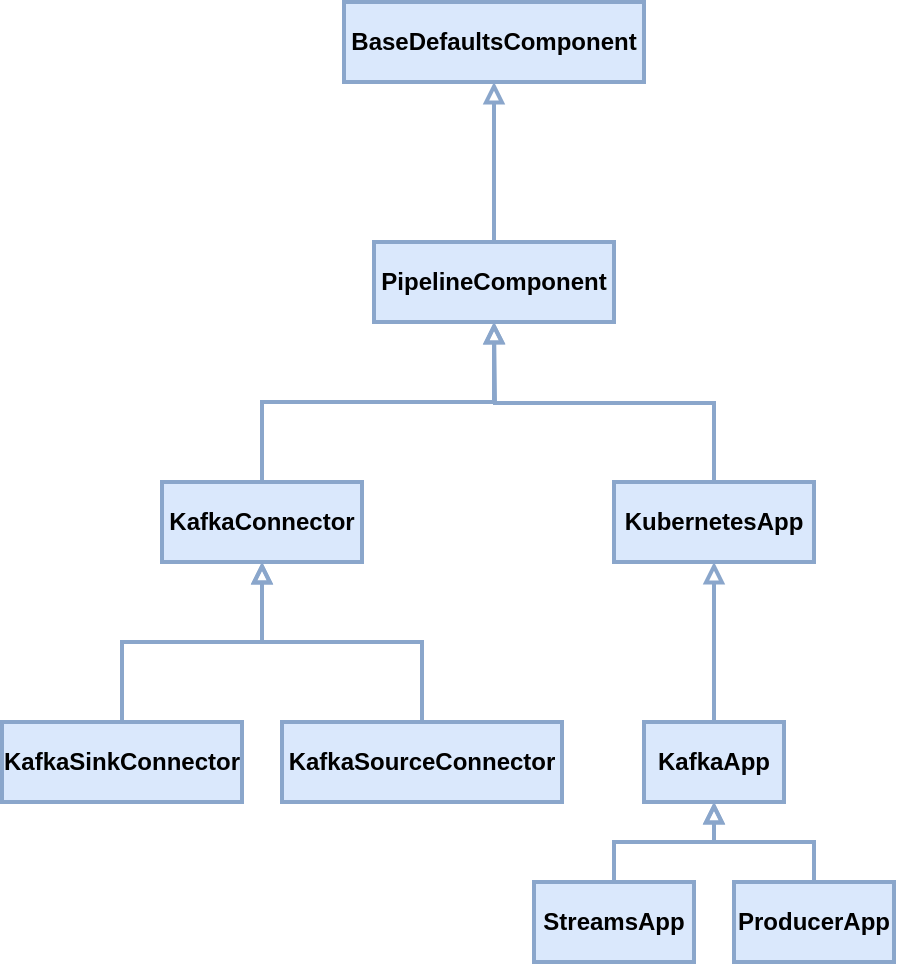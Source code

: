 <mxfile version="21.0.6" type="device"><diagram id="C5RBs43oDa-KdzZeNtuy" name="Page-1"><mxGraphModel dx="1434" dy="1867" grid="1" gridSize="10" guides="1" tooltips="1" connect="1" arrows="1" fold="1" page="1" pageScale="1" pageWidth="827" pageHeight="1169" math="0" shadow="0"><root><mxCell id="WIyWlLk6GJQsqaUBKTNV-0"/><mxCell id="WIyWlLk6GJQsqaUBKTNV-1" parent="WIyWlLk6GJQsqaUBKTNV-0"/><mxCell id="WsLRkpiGUdyTJlT7JWI6-16" style="edgeStyle=orthogonalEdgeStyle;shape=connector;rounded=0;orthogonalLoop=1;jettySize=auto;html=1;exitX=0.5;exitY=0;exitDx=0;exitDy=0;labelBackgroundColor=default;fontFamily=Helvetica;fontSize=11;fontColor=default;endArrow=block;endFill=0;fillColor=#b1ddf0;strokeColor=#8aa6cb;strokeWidth=2;fontStyle=1" parent="WIyWlLk6GJQsqaUBKTNV-1" source="WsLRkpiGUdyTJlT7JWI6-0" target="WsLRkpiGUdyTJlT7JWI6-2" edge="1"><mxGeometry relative="1" as="geometry"/></mxCell><mxCell id="WsLRkpiGUdyTJlT7JWI6-0" value="PipelineComponent" style="rounded=0;whiteSpace=wrap;html=1;strokeColor=#8aa6cb;strokeWidth=2;fontStyle=1;fillColor=#DAE8FC;" parent="WIyWlLk6GJQsqaUBKTNV-1" vertex="1"><mxGeometry x="320" y="120" width="120" height="40" as="geometry"/></mxCell><mxCell id="WsLRkpiGUdyTJlT7JWI6-10" style="edgeStyle=orthogonalEdgeStyle;rounded=0;orthogonalLoop=1;jettySize=auto;html=1;exitX=0.5;exitY=0;exitDx=0;exitDy=0;endArrow=block;endFill=0;strokeColor=#8aa6cb;strokeWidth=2;fontStyle=1" parent="WIyWlLk6GJQsqaUBKTNV-1" source="WsLRkpiGUdyTJlT7JWI6-1" edge="1"><mxGeometry relative="1" as="geometry"><mxPoint x="380" y="160" as="targetPoint"/></mxGeometry></mxCell><mxCell id="WsLRkpiGUdyTJlT7JWI6-1" value="&lt;div&gt;KubernetesApp&lt;/div&gt;" style="rounded=0;whiteSpace=wrap;html=1;strokeColor=#8aa6cb;strokeWidth=2;fontStyle=1;fillColor=#DAE8FC;" parent="WIyWlLk6GJQsqaUBKTNV-1" vertex="1"><mxGeometry x="440" y="240" width="100" height="40" as="geometry"/></mxCell><mxCell id="WsLRkpiGUdyTJlT7JWI6-2" value="BaseDefaultsComponent" style="rounded=0;whiteSpace=wrap;html=1;fillColor=#DAE8FC;strokeColor=#8aa6cb;strokeWidth=2;fontStyle=1" parent="WIyWlLk6GJQsqaUBKTNV-1" vertex="1"><mxGeometry x="305" width="150" height="40" as="geometry"/></mxCell><mxCell id="WsLRkpiGUdyTJlT7JWI6-11" style="edgeStyle=orthogonalEdgeStyle;rounded=0;orthogonalLoop=1;jettySize=auto;html=1;exitX=0.5;exitY=0;exitDx=0;exitDy=0;endArrow=block;endFill=0;strokeColor=#8aa6cb;strokeWidth=2;fontStyle=1" parent="WIyWlLk6GJQsqaUBKTNV-1" source="WsLRkpiGUdyTJlT7JWI6-3" target="WsLRkpiGUdyTJlT7JWI6-1" edge="1"><mxGeometry relative="1" as="geometry"/></mxCell><mxCell id="WsLRkpiGUdyTJlT7JWI6-3" value="KafkaApp" style="rounded=0;whiteSpace=wrap;html=1;strokeColor=#8aa6cb;strokeWidth=2;fontStyle=1;fillColor=#DAE8FC;" parent="WIyWlLk6GJQsqaUBKTNV-1" vertex="1"><mxGeometry x="455" y="360" width="70" height="40" as="geometry"/></mxCell><mxCell id="WsLRkpiGUdyTJlT7JWI6-14" style="edgeStyle=orthogonalEdgeStyle;shape=connector;rounded=0;orthogonalLoop=1;jettySize=auto;html=1;exitX=0.5;exitY=0;exitDx=0;exitDy=0;labelBackgroundColor=default;fontFamily=Helvetica;fontSize=11;fontColor=default;endArrow=block;endFill=0;strokeColor=#8aa6cb;strokeWidth=2;fontStyle=1" parent="WIyWlLk6GJQsqaUBKTNV-1" source="WsLRkpiGUdyTJlT7JWI6-4" target="WsLRkpiGUdyTJlT7JWI6-3" edge="1"><mxGeometry relative="1" as="geometry"/></mxCell><mxCell id="WsLRkpiGUdyTJlT7JWI6-4" value="StreamsApp" style="rounded=0;whiteSpace=wrap;html=1;strokeColor=#8aa6cb;strokeWidth=2;fontStyle=1;fillColor=#DAE8FC;" parent="WIyWlLk6GJQsqaUBKTNV-1" vertex="1"><mxGeometry x="400" y="440" width="80" height="40" as="geometry"/></mxCell><mxCell id="WsLRkpiGUdyTJlT7JWI6-9" style="edgeStyle=orthogonalEdgeStyle;rounded=0;orthogonalLoop=1;jettySize=auto;html=1;exitX=0.5;exitY=0;exitDx=0;exitDy=0;entryX=0.5;entryY=1;entryDx=0;entryDy=0;endArrow=block;endFill=0;strokeColor=#8aa6cb;strokeWidth=2;fontStyle=1" parent="WIyWlLk6GJQsqaUBKTNV-1" source="WsLRkpiGUdyTJlT7JWI6-5" target="WsLRkpiGUdyTJlT7JWI6-0" edge="1"><mxGeometry relative="1" as="geometry"/></mxCell><mxCell id="WsLRkpiGUdyTJlT7JWI6-5" value="KafkaConnector" style="rounded=0;whiteSpace=wrap;html=1;strokeColor=#8aa6cb;strokeWidth=2;fontStyle=1;fillColor=#DAE8FC;" parent="WIyWlLk6GJQsqaUBKTNV-1" vertex="1"><mxGeometry x="214" y="240" width="100" height="40" as="geometry"/></mxCell><mxCell id="WsLRkpiGUdyTJlT7JWI6-12" style="edgeStyle=orthogonalEdgeStyle;shape=connector;rounded=0;orthogonalLoop=1;jettySize=auto;html=1;exitX=0.5;exitY=0;exitDx=0;exitDy=0;labelBackgroundColor=default;fontFamily=Helvetica;fontSize=11;fontColor=default;endArrow=block;endFill=0;strokeColor=#8aa6cb;strokeWidth=2;fontStyle=1" parent="WIyWlLk6GJQsqaUBKTNV-1" source="WsLRkpiGUdyTJlT7JWI6-6" target="WsLRkpiGUdyTJlT7JWI6-5" edge="1"><mxGeometry relative="1" as="geometry"/></mxCell><mxCell id="WsLRkpiGUdyTJlT7JWI6-6" value="KafkaSinkConnector" style="rounded=0;whiteSpace=wrap;html=1;strokeColor=#8aa6cb;strokeWidth=2;fontStyle=1;fillColor=#DAE8FC;" parent="WIyWlLk6GJQsqaUBKTNV-1" vertex="1"><mxGeometry x="134" y="360" width="120" height="40" as="geometry"/></mxCell><mxCell id="WsLRkpiGUdyTJlT7JWI6-13" style="edgeStyle=orthogonalEdgeStyle;shape=connector;rounded=0;orthogonalLoop=1;jettySize=auto;html=1;exitX=0.5;exitY=0;exitDx=0;exitDy=0;labelBackgroundColor=default;fontFamily=Helvetica;fontSize=11;fontColor=default;endArrow=block;endFill=0;strokeColor=#8aa6cb;strokeWidth=2;fontStyle=1" parent="WIyWlLk6GJQsqaUBKTNV-1" source="WsLRkpiGUdyTJlT7JWI6-7" target="WsLRkpiGUdyTJlT7JWI6-5" edge="1"><mxGeometry relative="1" as="geometry"/></mxCell><mxCell id="WsLRkpiGUdyTJlT7JWI6-7" value="&lt;div&gt;KafkaSourceConnector&lt;/div&gt;" style="rounded=0;whiteSpace=wrap;html=1;strokeColor=#8aa6cb;strokeWidth=2;fontStyle=1;fillColor=#DAE8FC;" parent="WIyWlLk6GJQsqaUBKTNV-1" vertex="1"><mxGeometry x="274" y="360" width="140" height="40" as="geometry"/></mxCell><mxCell id="WsLRkpiGUdyTJlT7JWI6-15" style="edgeStyle=orthogonalEdgeStyle;shape=connector;rounded=0;orthogonalLoop=1;jettySize=auto;html=1;exitX=0.5;exitY=0;exitDx=0;exitDy=0;labelBackgroundColor=default;fontFamily=Helvetica;fontSize=11;fontColor=default;endArrow=block;endFill=0;strokeColor=#8aa6cb;strokeWidth=2;fontStyle=1" parent="WIyWlLk6GJQsqaUBKTNV-1" source="WsLRkpiGUdyTJlT7JWI6-8" target="WsLRkpiGUdyTJlT7JWI6-3" edge="1"><mxGeometry relative="1" as="geometry"/></mxCell><mxCell id="WsLRkpiGUdyTJlT7JWI6-8" value="ProducerApp" style="rounded=0;whiteSpace=wrap;html=1;strokeColor=#8aa6cb;strokeWidth=2;fontStyle=1;fillColor=#DAE8FC;" parent="WIyWlLk6GJQsqaUBKTNV-1" vertex="1"><mxGeometry x="500" y="440" width="80" height="40" as="geometry"/></mxCell></root></mxGraphModel></diagram></mxfile>